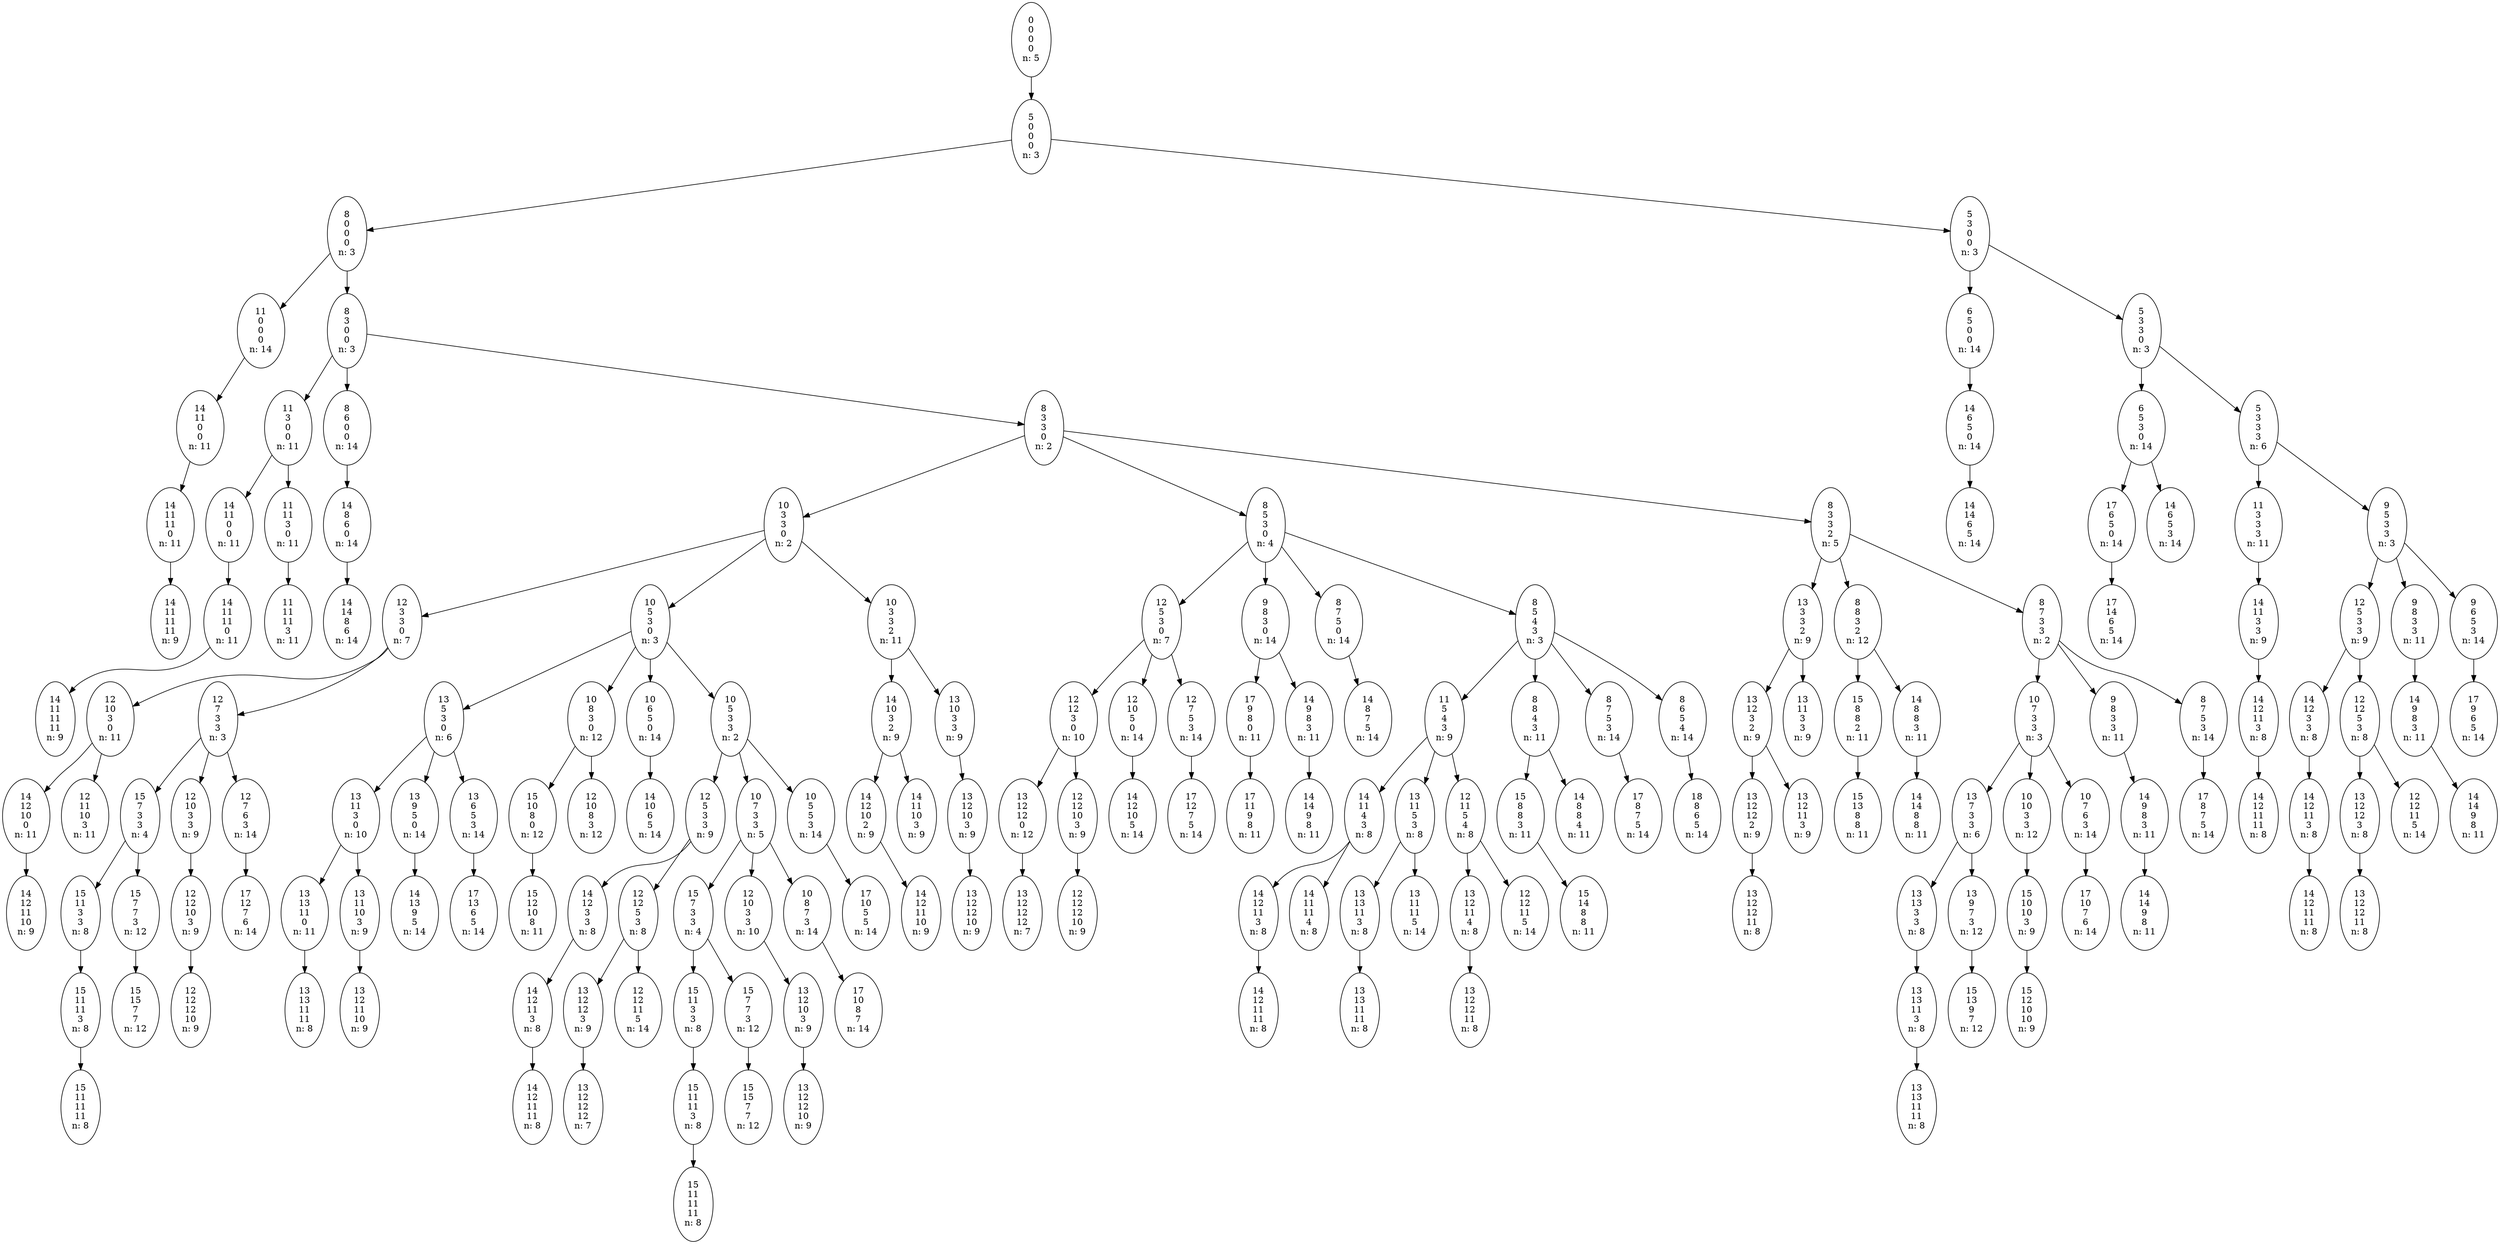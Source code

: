 strict digraph 1914 {
overlap = none;
// 0:
33948049 [label="0\n0\n0\n0\nn: 5"];
33948049 -> 44118609
44118609 [label="5\n0\n0\n0\nn: 3"];
44118609 -> 44131364
44131364 [label="8\n0\n0\n0\nn: 3"];
44131364 -> 44131365
44131365 [label="11\n0\n0\n0\nn: 14"];
44131365 -> 44131465
44131465 [label="14\n11\n0\n0\nn: 11"];
44131465 -> 44131480
44131480 [label="14\n11\n11\n0\nn: 11"];
44131480 -> 44131484
44131484 [label="14\n11\n11\n11\nn: 9"];
44131364 -> 44150092
44150092 [label="8\n3\n0\n0\nn: 3"];
44150092 -> 44150503
44150503 [label="11\n3\n0\n0\nn: 11"];
44150503 -> 44150584
44150584 [label="14\n11\n0\n0\nn: 11"];
44150584 -> 44150599
44150599 [label="14\n11\n11\n0\nn: 11"];
44150599 -> 44150603
44150603 [label="14\n11\n11\n11\nn: 9"];
44150503 -> 44150618
44150618 [label="11\n11\n3\n0\nn: 11"];
44150618 -> 44150634
44150634 [label="11\n11\n11\n3\nn: 11"];
44150092 -> 44150640
44150640 [label="8\n6\n0\n0\nn: 14"];
44150640 -> 44150643
44150643 [label="14\n8\n6\n0\nn: 14"];
44150643 -> 44150647
44150647 [label="14\n14\n8\n6\nn: 14"];
44150092 -> 44323927
44323927 [label="8\n3\n3\n0\nn: 2"];
44323927 -> 44343735
44343735 [label="10\n3\n3\n0\nn: 2"];
44343735 -> 44357184
44357184 [label="12\n3\n3\n0\nn: 7"];
44357184 -> 44357195
44357195 [label="12\n10\n3\n0\nn: 11"];
44357195 -> 45165230
45165230 [label="14\n12\n10\n0\nn: 11"];
45165230 -> 45165234
45165234 [label="14\n12\n11\n10\nn: 9"];
44357195 -> 44357211
44357211 [label="12\n11\n10\n3\nn: 11"];
44357184 -> 44361459
44361459 [label="12\n7\n3\n3\nn: 3"];
44361459 -> 44361932
44361932 [label="15\n7\n3\n3\nn: 4"];
44361932 -> 44361952
44361952 [label="15\n11\n3\n3\nn: 8"];
44361952 -> 44361979
44361979 [label="15\n11\n11\n3\nn: 8"];
44361979 -> 44361983
44361983 [label="15\n11\n11\n11\nn: 8"];
44361932 -> 44361997
44361997 [label="15\n7\n7\n3\nn: 12"];
44361997 -> 44362001
44362001 [label="15\n15\n7\n7\nn: 12"];
44361459 -> 44362306
44362306 [label="12\n10\n3\n3\nn: 9"];
44362306 -> 44362329
44362329 [label="12\n12\n10\n3\nn: 9"];
44362329 -> 44362333
44362333 [label="12\n12\n12\n10\nn: 9"];
44361459 -> 44362339
44362339 [label="12\n7\n6\n3\nn: 14"];
44362339 -> 44362343
44362343 [label="17\n12\n7\n6\nn: 14"];
44343735 -> 44452877
44452877 [label="10\n5\n3\n0\nn: 3"];
44452877 -> 44455834
44455834 [label="13\n5\n3\n0\nn: 6"];
44455834 -> 44455848
44455848 [label="13\n11\n3\n0\nn: 10"];
44455848 -> 44455863
44455863 [label="13\n13\n11\n0\nn: 11"];
44455863 -> 44455867
44455867 [label="13\n13\n11\n11\nn: 8"];
44455848 -> 44455907
44455907 [label="13\n11\n10\n3\nn: 9"];
44455907 -> 44455911
44455911 [label="13\n12\n11\n10\nn: 9"];
44455834 -> 44455916
44455916 [label="13\n9\n5\n0\nn: 14"];
44455916 -> 44455920
44455920 [label="14\n13\n9\n5\nn: 14"];
44455834 -> 44455925
44455925 [label="13\n6\n5\n3\nn: 14"];
44455925 -> 44455929
44455929 [label="17\n13\n6\n5\nn: 14"];
44452877 -> 44456421
44456421 [label="10\n8\n3\n0\nn: 12"];
44456421 -> 44456432
44456432 [label="15\n10\n8\n0\nn: 12"];
44456432 -> 44456436
44456436 [label="15\n12\n10\n8\nn: 11"];
44456421 -> 44456449
44456449 [label="12\n10\n8\n3\nn: 12"];
44452877 -> 44456454
44456454 [label="10\n6\n5\n0\nn: 14"];
44456454 -> 44456458
44456458 [label="14\n10\n6\n5\nn: 14"];
44452877 -> 44522277
44522277 [label="10\n5\n3\n3\nn: 2"];
44522277 -> 44522467
44522467 [label="12\n5\n3\n3\nn: 9"];
44522467 -> 44522487
44522487 [label="14\n12\n3\n3\nn: 8"];
44522487 -> 44522514
44522514 [label="14\n12\n11\n3\nn: 8"];
44522514 -> 44522518
44522518 [label="14\n12\n11\n11\nn: 8"];
44522467 -> 44522543
44522543 [label="12\n12\n5\n3\nn: 8"];
44522543 -> 44522566
44522566 [label="13\n12\n12\n3\nn: 9"];
44522566 -> 44522570
44522570 [label="13\n12\n12\n12\nn: 7"];
44522543 -> 44522575
44522575 [label="12\n12\n11\n5\nn: 14"];
44522277 -> 44524357
44524357 [label="10\n7\n3\n3\nn: 5"];
44524357 -> 44524786
44524786 [label="15\n7\n3\n3\nn: 4"];
44524786 -> 44524806
44524806 [label="15\n11\n3\n3\nn: 8"];
44524806 -> 44524833
44524833 [label="15\n11\n11\n3\nn: 8"];
44524833 -> 44524837
44524837 [label="15\n11\n11\n11\nn: 8"];
44524786 -> 44524851
44524851 [label="15\n7\n7\n3\nn: 12"];
44524851 -> 44524855
44524855 [label="15\n15\n7\n7\nn: 12"];
44524357 -> 44524989
44524989 [label="12\n10\n3\n3\nn: 10"];
44524989 -> 44525012
44525012 [label="13\n12\n10\n3\nn: 9"];
44525012 -> 44525016
44525016 [label="13\n12\n12\n10\nn: 9"];
44524357 -> 44525022
44525022 [label="10\n8\n7\n3\nn: 14"];
44525022 -> 44525026
44525026 [label="17\n10\n8\n7\nn: 14"];
44522277 -> 44525032
44525032 [label="10\n5\n5\n3\nn: 14"];
44525032 -> 44525036
44525036 [label="17\n10\n5\n5\nn: 14"];
44343735 -> 44532306
44532306 [label="10\n3\n3\n2\nn: 11"];
44532306 -> 44532362
44532362 [label="14\n10\n3\n2\nn: 9"];
44532362 -> 44532385
44532385 [label="14\n12\n10\n2\nn: 9"];
44532385 -> 45165240
45165240 [label="14\n12\n11\n10\nn: 9"];
44532362 -> 44532410
44532410 [label="14\n11\n10\n3\nn: 9"];
44532306 -> 44532547
44532547 [label="13\n10\n3\n3\nn: 9"];
44532547 -> 44532570
44532570 [label="13\n12\n10\n3\nn: 9"];
44532570 -> 44532574
44532574 [label="13\n12\n12\n10\nn: 9"];
44323927 -> 44538822
44538822 [label="8\n5\n3\n0\nn: 4"];
44538822 -> 45181010
45181010 [label="12\n5\n3\n0\nn: 7"];
45181010 -> 45181024
45181024 [label="12\n12\n3\n0\nn: 10"];
45181024 -> 45181035
45181035 [label="13\n12\n12\n0\nn: 12"];
45181035 -> 45181039
45181039 [label="13\n12\n12\n12\nn: 7"];
45181024 -> 45181079
45181079 [label="12\n12\n10\n3\nn: 9"];
45181079 -> 45181083
45181083 [label="12\n12\n12\n10\nn: 9"];
45181010 -> 45181088
45181088 [label="12\n10\n5\n0\nn: 14"];
45181088 -> 45181092
45181092 [label="14\n12\n10\n5\nn: 14"];
45181010 -> 45181097
45181097 [label="12\n7\n5\n3\nn: 14"];
45181097 -> 45181101
45181101 [label="17\n12\n7\n5\nn: 14"];
44538822 -> 45181107
45181107 [label="9\n8\n3\n0\nn: 14"];
45181107 -> 45181122
45181122 [label="17\n9\n8\n0\nn: 11"];
45181122 -> 45181126
45181126 [label="17\n11\n9\n8\nn: 11"];
45181107 -> 45181143
45181143 [label="14\n9\n8\n3\nn: 11"];
45181143 -> 45181147
45181147 [label="14\n14\n9\n8\nn: 11"];
44538822 -> 44538825
44538825 [label="8\n7\n5\n0\nn: 14"];
44538825 -> 44538829
44538829 [label="14\n8\n7\n5\nn: 14"];
44538822 -> 44560507
44560507 [label="8\n5\n4\n3\nn: 3"];
44560507 -> 44560801
44560801 [label="11\n5\n4\n3\nn: 9"];
44560801 -> 44560821
44560821 [label="14\n11\n4\n3\nn: 8"];
44560821 -> 45181177
45181177 [label="14\n12\n11\n3\nn: 8"];
45181177 -> 45181181
45181181 [label="14\n12\n11\n11\nn: 8"];
44560821 -> 44560849
44560849 [label="14\n11\n11\n4\nn: 8"];
44560801 -> 44560873
44560873 [label="13\n11\n5\n3\nn: 8"];
44560873 -> 44560900
44560900 [label="13\n13\n11\n3\nn: 8"];
44560900 -> 44560904
44560904 [label="13\n13\n11\n11\nn: 8"];
44560873 -> 44560909
44560909 [label="13\n11\n11\n5\nn: 14"];
44560801 -> 44560972
44560972 [label="12\n11\n5\n4\nn: 8"];
44560972 -> 44560999
44560999 [label="13\n12\n11\n4\nn: 8"];
44560999 -> 44561003
44561003 [label="13\n12\n12\n11\nn: 8"];
44560972 -> 45181187
45181187 [label="12\n12\n11\n5\nn: 14"];
44560507 -> 44561840
44561840 [label="8\n8\n4\n3\nn: 11"];
44561840 -> 44561855
44561855 [label="15\n8\n8\n3\nn: 11"];
44561855 -> 44561859
44561859 [label="15\n14\n8\n8\nn: 11"];
44561840 -> 44561876
44561876 [label="14\n8\n8\n4\nn: 11"];
44560507 -> 44561881
44561881 [label="8\n7\n5\n3\nn: 14"];
44561881 -> 44561885
44561885 [label="17\n8\n7\n5\nn: 14"];
44560507 -> 44561890
44561890 [label="8\n6\n5\n4\nn: 14"];
44561890 -> 44561894
44561894 [label="18\n8\n6\n5\nn: 14"];
44323927 -> 44646393
44646393 [label="8\n3\n3\n2\nn: 5"];
44646393 -> 44647663
44647663 [label="13\n3\n3\n2\nn: 9"];
44647663 -> 44647680
44647680 [label="13\n12\n3\n2\nn: 9"];
44647680 -> 44647710
44647710 [label="13\n12\n12\n2\nn: 9"];
44647710 -> 44647714
44647714 [label="13\n12\n12\n11\nn: 8"];
44647680 -> 44647739
44647739 [label="13\n12\n11\n3\nn: 9"];
44647663 -> 44647799
44647799 [label="13\n11\n3\n3\nn: 9"];
44646393 -> 44649075
44649075 [label="8\n8\n3\n2\nn: 12"];
44649075 -> 44649110
44649110 [label="15\n8\n8\n2\nn: 11"];
44649110 -> 44649114
44649114 [label="15\n13\n8\n8\nn: 11"];
44649075 -> 44649131
44649131 [label="14\n8\n8\n3\nn: 11"];
44649131 -> 44649135
44649135 [label="14\n14\n8\n8\nn: 11"];
44646393 -> 44720794
44720794 [label="8\n7\n3\n3\nn: 2"];
44720794 -> 44721233
44721233 [label="10\n7\n3\n3\nn: 3"];
44721233 -> 45186807
45186807 [label="13\n7\n3\n3\nn: 6"];
45186807 -> 45186827
45186827 [label="13\n13\n3\n3\nn: 8"];
45186827 -> 45186854
45186854 [label="13\n13\n11\n3\nn: 8"];
45186854 -> 45186858
45186858 [label="13\n13\n11\n11\nn: 8"];
45186807 -> 45186872
45186872 [label="13\n9\n7\n3\nn: 12"];
45186872 -> 45186876
45186876 [label="15\n13\n9\n7\nn: 12"];
44721233 -> 44721357
44721357 [label="10\n10\n3\n3\nn: 12"];
44721357 -> 44721380
44721380 [label="15\n10\n10\n3\nn: 9"];
44721380 -> 44721384
44721384 [label="15\n12\n10\n10\nn: 9"];
44721233 -> 44721390
44721390 [label="10\n7\n6\n3\nn: 14"];
44721390 -> 44721394
44721394 [label="17\n10\n7\n6\nn: 14"];
44720794 -> 44722997
44722997 [label="9\n8\n3\n3\nn: 11"];
44722997 -> 44723012
44723012 [label="14\n9\n8\n3\nn: 11"];
44723012 -> 44723016
44723016 [label="14\n14\n9\n8\nn: 11"];
44720794 -> 44723022
44723022 [label="8\n7\n5\n3\nn: 14"];
44723022 -> 44723026
44723026 [label="17\n8\n7\n5\nn: 14"];
44118609 -> 44799245
44799245 [label="5\n3\n0\n0\nn: 3"];
44799245 -> 44799247
44799247 [label="6\n5\n0\n0\nn: 14"];
44799247 -> 44799250
44799250 [label="14\n6\n5\n0\nn: 14"];
44799250 -> 44799254
44799254 [label="14\n14\n6\n5\nn: 14"];
44799245 -> 45010991
45010991 [label="5\n3\n3\n0\nn: 3"];
45010991 -> 45010993
45010993 [label="6\n5\n3\n0\nn: 14"];
45010993 -> 45010996
45010996 [label="17\n6\n5\n0\nn: 14"];
45010996 -> 45011000
45011000 [label="17\n14\n6\n5\nn: 14"];
45010993 -> 45011005
45011005 [label="14\n6\n5\n3\nn: 14"];
45010991 -> 45131911
45131911 [label="5\n3\n3\n3\nn: 6"];
45131911 -> 45133625
45133625 [label="11\n3\n3\n3\nn: 11"];
45133625 -> 45133642
45133642 [label="14\n11\n3\n3\nn: 9"];
45133642 -> 45133669
45133669 [label="14\n12\n11\n3\nn: 8"];
45133669 -> 45186883
45186883 [label="14\n12\n11\n11\nn: 8"];
45131911 -> 45163408
45163408 [label="9\n5\n3\n3\nn: 3"];
45163408 -> 45163492
45163492 [label="12\n5\n3\n3\nn: 9"];
45163492 -> 45163512
45163512 [label="14\n12\n3\n3\nn: 8"];
45163512 -> 45163539
45163539 [label="14\n12\n11\n3\nn: 8"];
45163539 -> 45163543
45163543 [label="14\n12\n11\n11\nn: 8"];
45163492 -> 45163568
45163568 [label="12\n12\n5\n3\nn: 8"];
45163568 -> 45163600
45163600 [label="13\n12\n12\n3\nn: 8"];
45163600 -> 45163604
45163604 [label="13\n12\n12\n11\nn: 8"];
45163568 -> 45163609
45163609 [label="12\n12\n11\n5\nn: 14"];
45163408 -> 45165174
45165174 [label="9\n8\n3\n3\nn: 11"];
45165174 -> 45165189
45165189 [label="14\n9\n8\n3\nn: 11"];
45165189 -> 45165193
45165193 [label="14\n14\n9\n8\nn: 11"];
45163408 -> 45165199
45165199 [label="9\n6\n5\n3\nn: 14"];
45165199 -> 45165203
45165203 [label="17\n9\n6\n5\nn: 14"];
}
